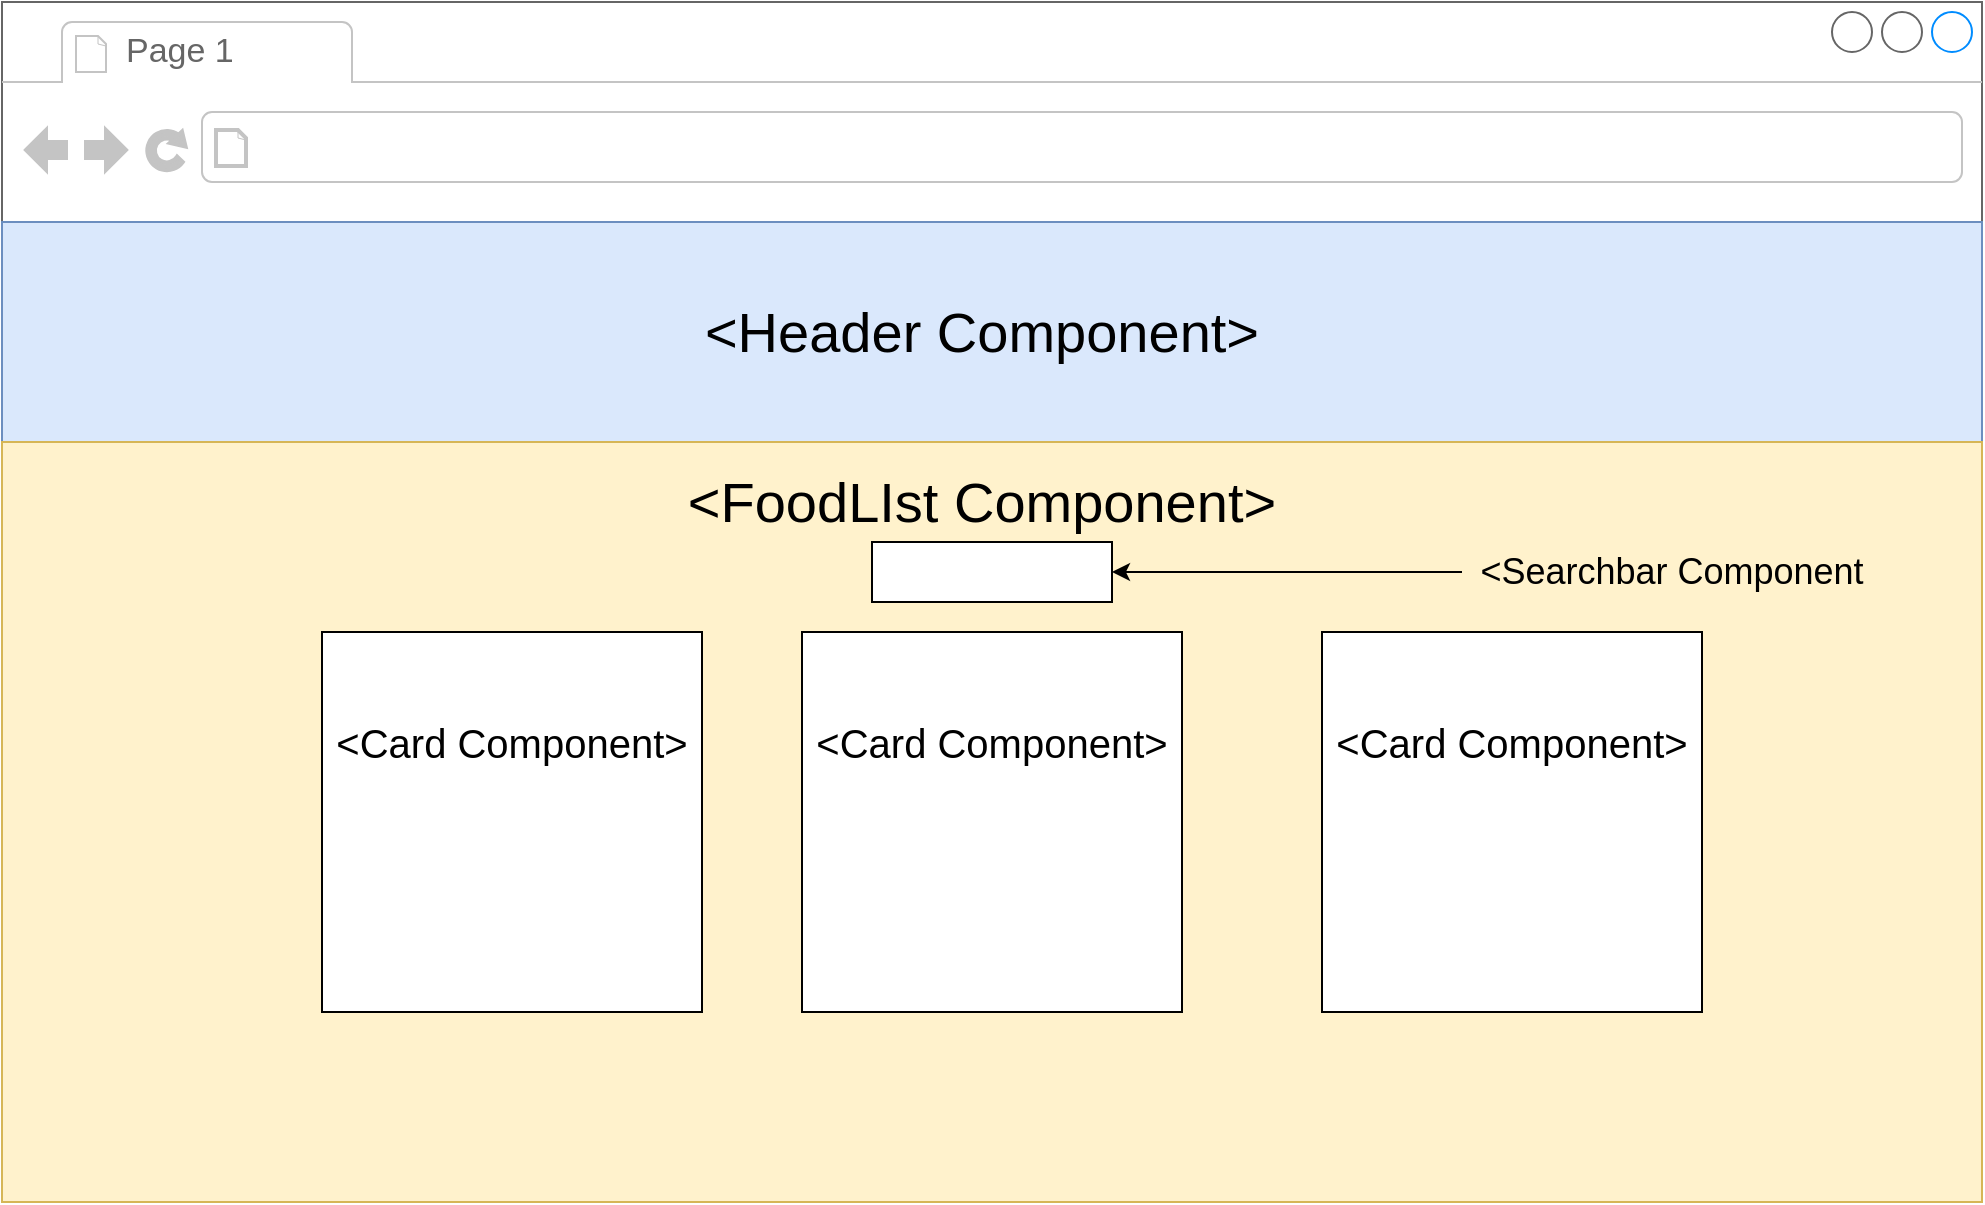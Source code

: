 <mxfile version="14.9.4" type="device"><diagram name="Page-1" id="03018318-947c-dd8e-b7a3-06fadd420f32"><mxGraphModel dx="1483" dy="827" grid="1" gridSize="10" guides="1" tooltips="1" connect="1" arrows="1" fold="1" page="1" pageScale="1" pageWidth="1100" pageHeight="850" background="none" math="0" shadow="0"><root><mxCell id="0"/><mxCell id="1" parent="0"/><mxCell id="IDB-94CuJR2djBE54bNM-1" value="" style="strokeWidth=1;shadow=0;dashed=0;align=center;html=1;shape=mxgraph.mockup.containers.browserWindow;rSize=0;strokeColor=#666666;strokeColor2=#008cff;strokeColor3=#c4c4c4;mainText=,;recursiveResize=0;" vertex="1" parent="1"><mxGeometry x="50" y="610" width="990" height="600" as="geometry"/></mxCell><mxCell id="IDB-94CuJR2djBE54bNM-2" value="Page 1" style="strokeWidth=1;shadow=0;dashed=0;align=center;html=1;shape=mxgraph.mockup.containers.anchor;fontSize=17;fontColor=#666666;align=left;" vertex="1" parent="IDB-94CuJR2djBE54bNM-1"><mxGeometry x="60" y="12" width="110" height="26" as="geometry"/></mxCell><mxCell id="IDB-94CuJR2djBE54bNM-3" value="" style="strokeWidth=1;shadow=0;dashed=0;align=center;html=1;shape=mxgraph.mockup.containers.anchor;rSize=0;fontSize=17;fontColor=#666666;align=left;" vertex="1" parent="IDB-94CuJR2djBE54bNM-1"><mxGeometry x="130" y="60" width="250" height="26" as="geometry"/></mxCell><mxCell id="IDB-94CuJR2djBE54bNM-6" value="" style="rounded=0;whiteSpace=wrap;html=1;fillColor=#dae8fc;strokeColor=#6c8ebf;" vertex="1" parent="IDB-94CuJR2djBE54bNM-1"><mxGeometry y="110" width="990" height="110" as="geometry"/></mxCell><mxCell id="IDB-94CuJR2djBE54bNM-7" value="&lt;span style=&quot;font-size: 28px&quot;&gt;&amp;lt;Header Component&amp;gt;&lt;/span&gt;" style="text;html=1;strokeColor=none;fillColor=none;align=center;verticalAlign=middle;whiteSpace=wrap;rounded=0;" vertex="1" parent="IDB-94CuJR2djBE54bNM-1"><mxGeometry x="300" y="145" width="380" height="40" as="geometry"/></mxCell><mxCell id="IDB-94CuJR2djBE54bNM-10" value="" style="rounded=0;whiteSpace=wrap;html=1;fillColor=#fff2cc;strokeColor=#d6b656;" vertex="1" parent="IDB-94CuJR2djBE54bNM-1"><mxGeometry y="220" width="990" height="380" as="geometry"/></mxCell><mxCell id="IDB-94CuJR2djBE54bNM-26" value="&lt;font style=&quot;font-size: 28px&quot;&gt;&amp;lt;FoodLIst Component&amp;gt;&lt;/font&gt;" style="text;html=1;strokeColor=none;fillColor=none;align=center;verticalAlign=middle;whiteSpace=wrap;rounded=0;" vertex="1" parent="IDB-94CuJR2djBE54bNM-1"><mxGeometry x="245" y="240" width="490" height="20" as="geometry"/></mxCell><mxCell id="IDB-94CuJR2djBE54bNM-28" value="&lt;font style=&quot;font-size: 20px&quot;&gt;&amp;lt;Card Component&amp;gt;&lt;/font&gt;" style="text;html=1;strokeColor=none;fillColor=none;align=center;verticalAlign=middle;whiteSpace=wrap;rounded=0;" vertex="1" parent="IDB-94CuJR2djBE54bNM-1"><mxGeometry x="150" y="320" width="210" height="80" as="geometry"/></mxCell><mxCell id="IDB-94CuJR2djBE54bNM-23" value="" style="whiteSpace=wrap;html=1;aspect=fixed;" vertex="1" parent="IDB-94CuJR2djBE54bNM-1"><mxGeometry x="160" y="315" width="190" height="190" as="geometry"/></mxCell><mxCell id="IDB-94CuJR2djBE54bNM-24" value="" style="whiteSpace=wrap;html=1;aspect=fixed;" vertex="1" parent="IDB-94CuJR2djBE54bNM-1"><mxGeometry x="400" y="315" width="190" height="190" as="geometry"/></mxCell><mxCell id="IDB-94CuJR2djBE54bNM-25" value="" style="whiteSpace=wrap;html=1;aspect=fixed;" vertex="1" parent="IDB-94CuJR2djBE54bNM-1"><mxGeometry x="660" y="315" width="190" height="190" as="geometry"/></mxCell><mxCell id="IDB-94CuJR2djBE54bNM-29" value="&lt;font style=&quot;font-size: 20px&quot;&gt;&amp;lt;Card Component&amp;gt;&lt;/font&gt;" style="text;html=1;strokeColor=none;fillColor=none;align=center;verticalAlign=middle;whiteSpace=wrap;rounded=0;" vertex="1" parent="IDB-94CuJR2djBE54bNM-1"><mxGeometry x="390" y="330" width="210" height="80" as="geometry"/></mxCell><mxCell id="IDB-94CuJR2djBE54bNM-31" value="&lt;font style=&quot;font-size: 20px&quot;&gt;&amp;lt;Card Component&amp;gt;&lt;/font&gt;" style="text;html=1;strokeColor=none;fillColor=none;align=center;verticalAlign=middle;whiteSpace=wrap;rounded=0;" vertex="1" parent="IDB-94CuJR2djBE54bNM-1"><mxGeometry x="150" y="330" width="210" height="80" as="geometry"/></mxCell><mxCell id="IDB-94CuJR2djBE54bNM-32" value="" style="rounded=0;whiteSpace=wrap;html=1;" vertex="1" parent="IDB-94CuJR2djBE54bNM-1"><mxGeometry x="435" y="270" width="120" height="30" as="geometry"/></mxCell><mxCell id="IDB-94CuJR2djBE54bNM-36" style="edgeStyle=orthogonalEdgeStyle;rounded=0;orthogonalLoop=1;jettySize=auto;html=1;entryX=1;entryY=0.5;entryDx=0;entryDy=0;" edge="1" parent="IDB-94CuJR2djBE54bNM-1" source="IDB-94CuJR2djBE54bNM-34" target="IDB-94CuJR2djBE54bNM-32"><mxGeometry relative="1" as="geometry"/></mxCell><mxCell id="IDB-94CuJR2djBE54bNM-34" value="&lt;font style=&quot;font-size: 18px&quot;&gt;&amp;lt;Searchbar Component&lt;/font&gt;" style="text;html=1;strokeColor=none;fillColor=none;align=center;verticalAlign=middle;whiteSpace=wrap;rounded=0;" vertex="1" parent="IDB-94CuJR2djBE54bNM-1"><mxGeometry x="730" y="275" width="210" height="20" as="geometry"/></mxCell><mxCell id="IDB-94CuJR2djBE54bNM-30" value="&lt;font style=&quot;font-size: 20px&quot;&gt;&amp;lt;Card Component&amp;gt;&lt;/font&gt;" style="text;html=1;strokeColor=none;fillColor=none;align=center;verticalAlign=middle;whiteSpace=wrap;rounded=0;" vertex="1" parent="IDB-94CuJR2djBE54bNM-1"><mxGeometry x="650" y="330" width="210" height="80" as="geometry"/></mxCell></root></mxGraphModel></diagram></mxfile>